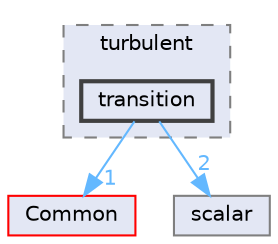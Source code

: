 digraph "SU2_CFD/include/numerics/turbulent/transition"
{
 // LATEX_PDF_SIZE
  bgcolor="transparent";
  edge [fontname=Helvetica,fontsize=10,labelfontname=Helvetica,labelfontsize=10];
  node [fontname=Helvetica,fontsize=10,shape=box,height=0.2,width=0.4];
  compound=true
  subgraph clusterdir_e0561803f002880de2bd7dec3207ae7f {
    graph [ bgcolor="#e3e7f4", pencolor="grey50", label="turbulent", fontname=Helvetica,fontsize=10 style="filled,dashed", URL="dir_e0561803f002880de2bd7dec3207ae7f.html",tooltip=""]
  dir_8556cfc061811f3d7a049ddb5bf22a48 [label="transition", fillcolor="#e3e7f4", color="grey25", style="filled,bold", URL="dir_8556cfc061811f3d7a049ddb5bf22a48.html",tooltip=""];
  }
  dir_4ab6b4cc6a7edbff49100e9123df213f [label="Common", fillcolor="#e3e7f4", color="red", style="filled", URL="dir_4ab6b4cc6a7edbff49100e9123df213f.html",tooltip=""];
  dir_df71765b1aee806f42cd677f7b22aec8 [label="scalar", fillcolor="#e3e7f4", color="grey50", style="filled", URL="dir_df71765b1aee806f42cd677f7b22aec8.html",tooltip=""];
  dir_8556cfc061811f3d7a049ddb5bf22a48->dir_4ab6b4cc6a7edbff49100e9123df213f [headlabel="1", labeldistance=1.5 headhref="dir_000098_000008.html" href="dir_000098_000008.html" color="steelblue1" fontcolor="steelblue1"];
  dir_8556cfc061811f3d7a049ddb5bf22a48->dir_df71765b1aee806f42cd677f7b22aec8 [headlabel="2", labeldistance=1.5 headhref="dir_000098_000077.html" href="dir_000098_000077.html" color="steelblue1" fontcolor="steelblue1"];
}
